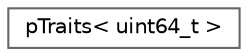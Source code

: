 digraph "Graphical Class Hierarchy"
{
 // LATEX_PDF_SIZE
  bgcolor="transparent";
  edge [fontname=Helvetica,fontsize=10,labelfontname=Helvetica,labelfontsize=10];
  node [fontname=Helvetica,fontsize=10,shape=box,height=0.2,width=0.4];
  rankdir="LR";
  Node0 [id="Node000000",label="pTraits\< uint64_t \>",height=0.2,width=0.4,color="grey40", fillcolor="white", style="filled",URL="$classFoam_1_1pTraits_3_01uint64__t_01_4.html",tooltip=" "];
}
